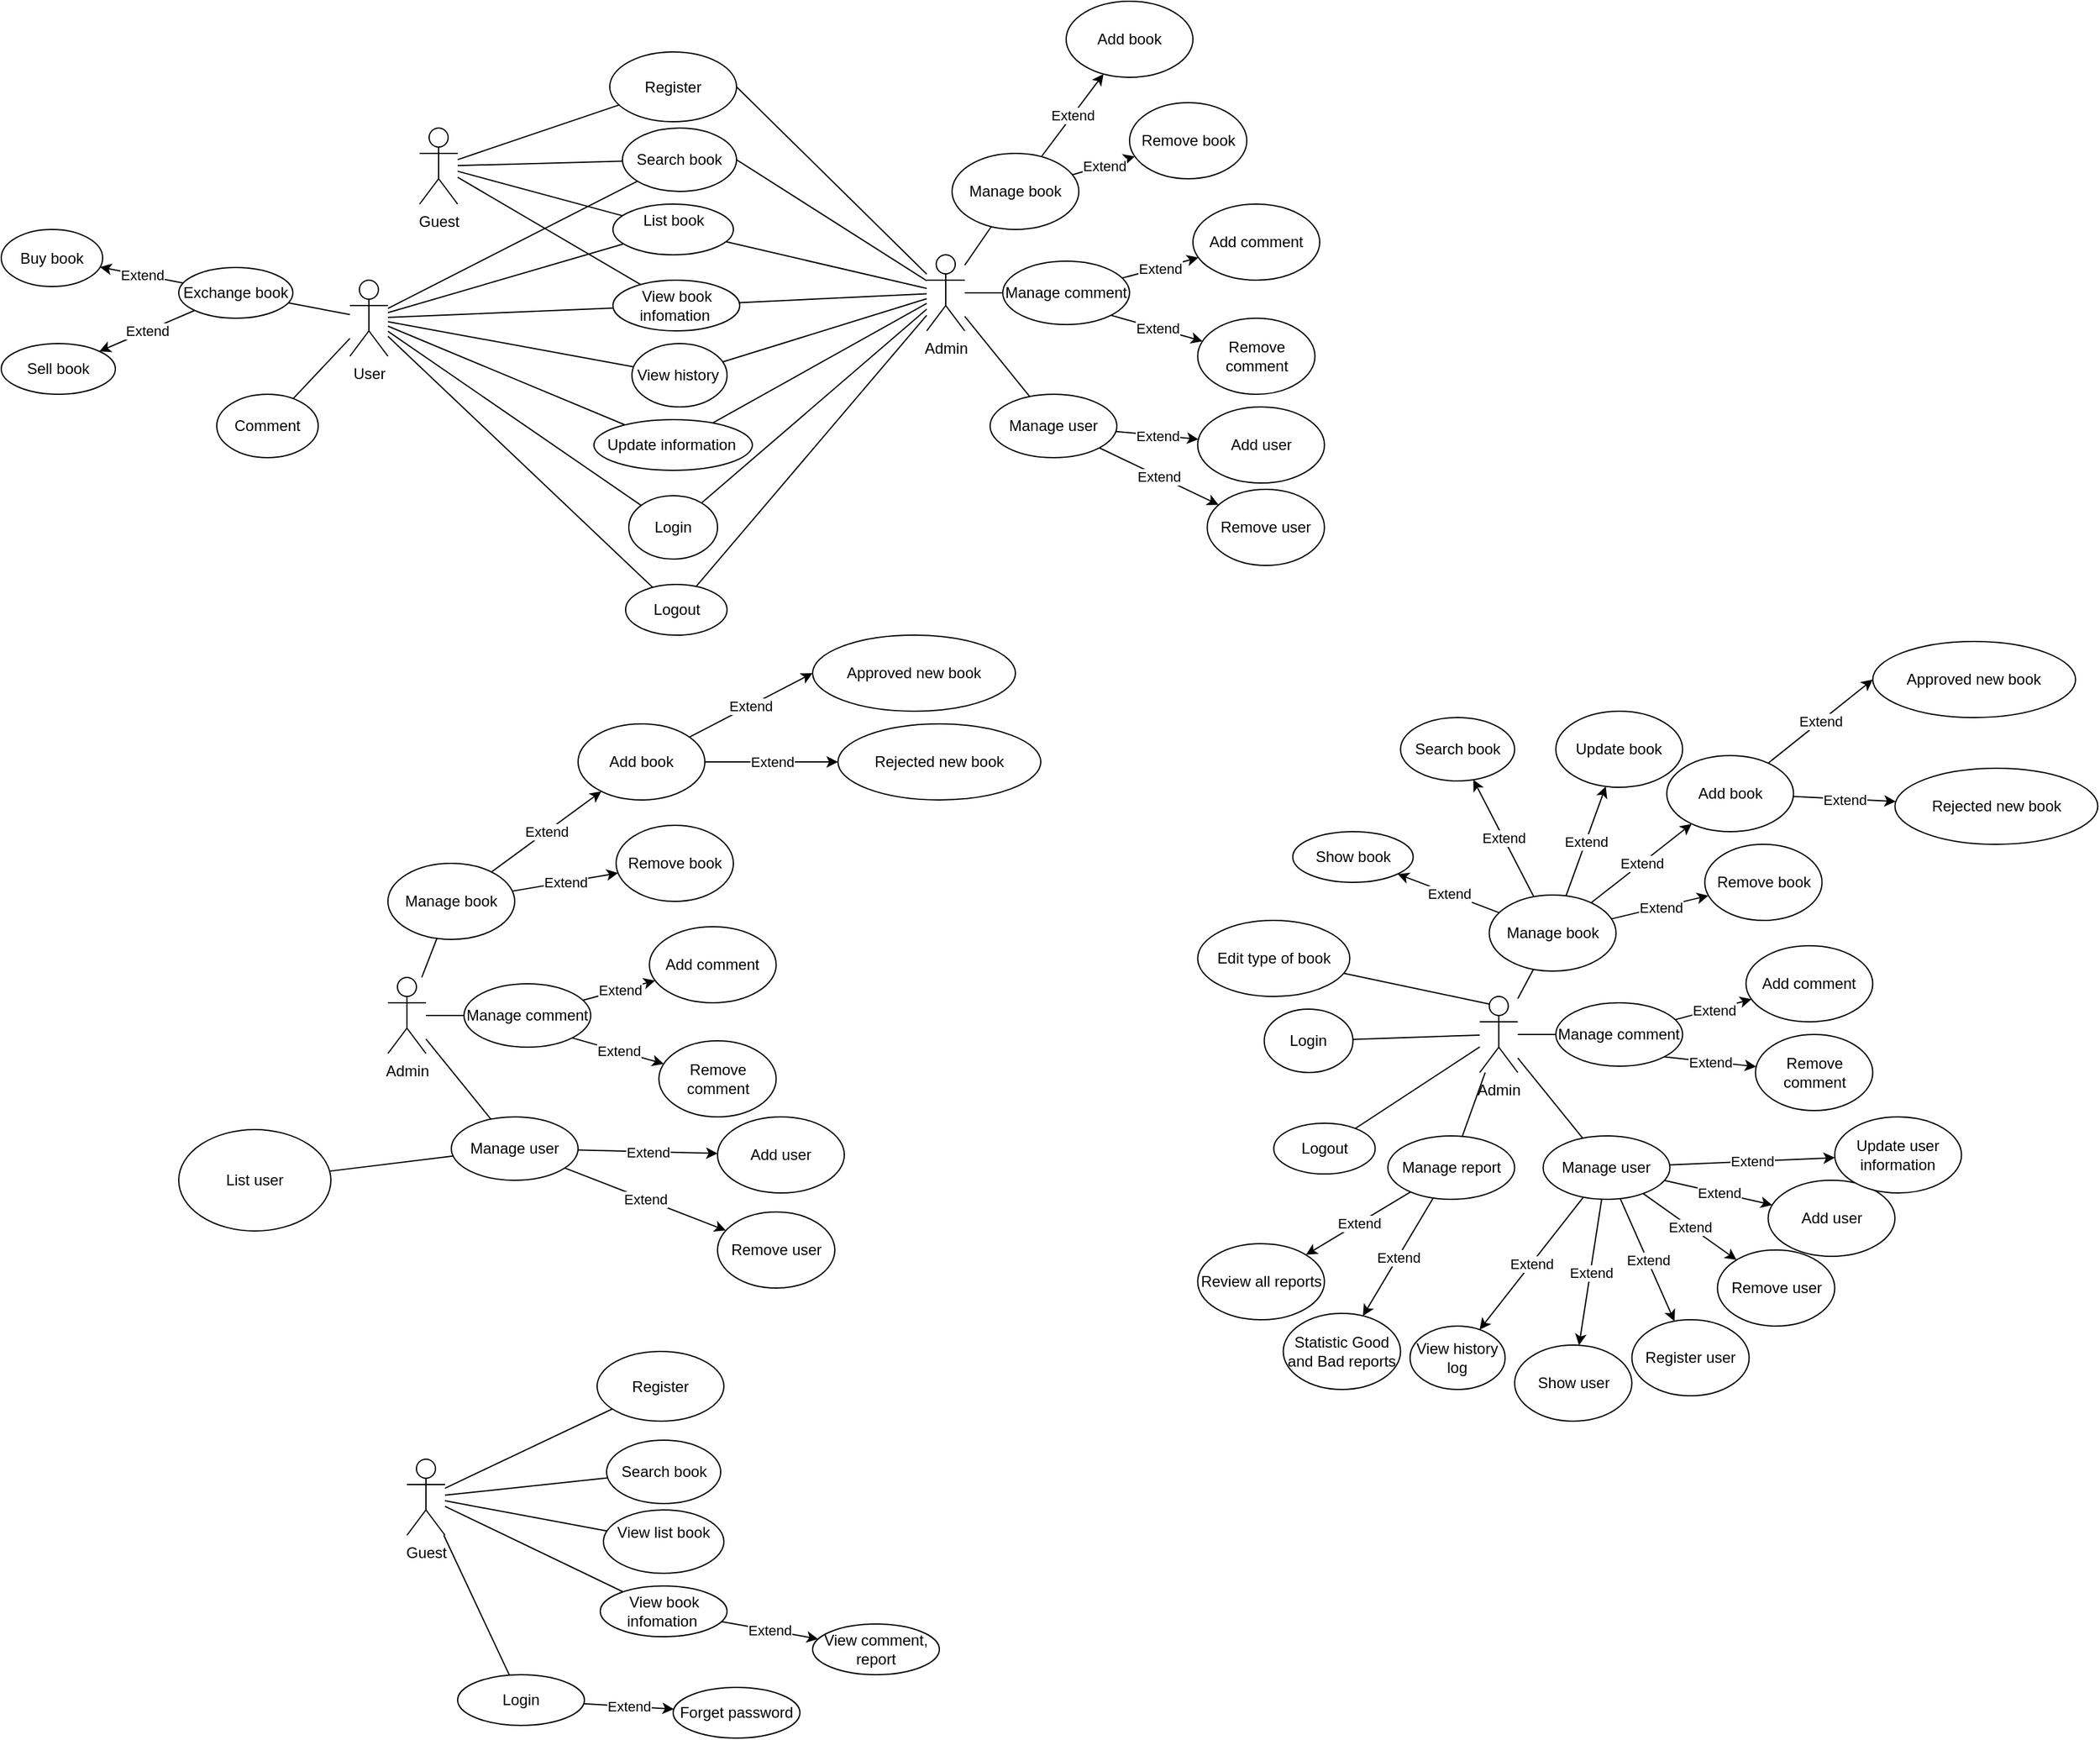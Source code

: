 <mxfile version="24.0.7" type="github">
  <diagram name="Trang-1" id="qW0-KqEIr604PZfySBiq">
    <mxGraphModel dx="1209" dy="674" grid="1" gridSize="10" guides="1" tooltips="1" connect="1" arrows="1" fold="1" page="1" pageScale="1" pageWidth="3300" pageHeight="4681" math="0" shadow="0">
      <root>
        <mxCell id="0" />
        <mxCell id="1" parent="0" />
        <mxCell id="SVlMZ-5KKAiCH5u2WM6x-1" value="Admin&lt;div&gt;&lt;br&gt;&lt;/div&gt;" style="shape=umlActor;verticalLabelPosition=bottom;verticalAlign=top;html=1;outlineConnect=0;" vertex="1" parent="1">
          <mxGeometry x="750" y="210" width="30" height="60" as="geometry" />
        </mxCell>
        <mxCell id="SVlMZ-5KKAiCH5u2WM6x-2" value="Guest" style="shape=umlActor;verticalLabelPosition=bottom;verticalAlign=top;html=1;outlineConnect=0;" vertex="1" parent="1">
          <mxGeometry x="350" y="110" width="30" height="60" as="geometry" />
        </mxCell>
        <mxCell id="SVlMZ-5KKAiCH5u2WM6x-5" value="User" style="shape=umlActor;verticalLabelPosition=bottom;verticalAlign=top;html=1;outlineConnect=0;" vertex="1" parent="1">
          <mxGeometry x="295" y="230" width="30" height="60" as="geometry" />
        </mxCell>
        <mxCell id="SVlMZ-5KKAiCH5u2WM6x-11" value="View book infomation&amp;nbsp;" style="ellipse;whiteSpace=wrap;html=1;" vertex="1" parent="1">
          <mxGeometry x="502.5" y="230" width="100" height="40" as="geometry" />
        </mxCell>
        <mxCell id="SVlMZ-5KKAiCH5u2WM6x-13" value="Login" style="ellipse;whiteSpace=wrap;html=1;" vertex="1" parent="1">
          <mxGeometry x="515" y="400" width="70" height="50" as="geometry" />
        </mxCell>
        <mxCell id="SVlMZ-5KKAiCH5u2WM6x-14" value="Register" style="ellipse;whiteSpace=wrap;html=1;" vertex="1" parent="1">
          <mxGeometry x="500" y="50" width="100" height="55" as="geometry" />
        </mxCell>
        <mxCell id="SVlMZ-5KKAiCH5u2WM6x-15" value="Manage user" style="ellipse;whiteSpace=wrap;html=1;" vertex="1" parent="1">
          <mxGeometry x="800" y="320" width="100" height="50" as="geometry" />
        </mxCell>
        <mxCell id="SVlMZ-5KKAiCH5u2WM6x-16" value="Manage book" style="ellipse;whiteSpace=wrap;html=1;" vertex="1" parent="1">
          <mxGeometry x="770" y="130" width="100" height="60" as="geometry" />
        </mxCell>
        <mxCell id="SVlMZ-5KKAiCH5u2WM6x-17" value="Search book" style="ellipse;whiteSpace=wrap;html=1;" vertex="1" parent="1">
          <mxGeometry x="510" y="110" width="90" height="50" as="geometry" />
        </mxCell>
        <mxCell id="SVlMZ-5KKAiCH5u2WM6x-18" value="Sell book" style="ellipse;whiteSpace=wrap;html=1;" vertex="1" parent="1">
          <mxGeometry x="20" y="280" width="90" height="40" as="geometry" />
        </mxCell>
        <mxCell id="SVlMZ-5KKAiCH5u2WM6x-19" value="Exchange book" style="ellipse;whiteSpace=wrap;html=1;" vertex="1" parent="1">
          <mxGeometry x="160" y="220" width="90" height="40" as="geometry" />
        </mxCell>
        <mxCell id="SVlMZ-5KKAiCH5u2WM6x-20" value="Logout" style="ellipse;whiteSpace=wrap;html=1;" vertex="1" parent="1">
          <mxGeometry x="512.5" y="470" width="80" height="40" as="geometry" />
        </mxCell>
        <mxCell id="SVlMZ-5KKAiCH5u2WM6x-21" value="Update information&amp;nbsp;" style="ellipse;whiteSpace=wrap;html=1;" vertex="1" parent="1">
          <mxGeometry x="487.5" y="340" width="125" height="40" as="geometry" />
        </mxCell>
        <mxCell id="SVlMZ-5KKAiCH5u2WM6x-22" value="View history&amp;nbsp;" style="ellipse;whiteSpace=wrap;html=1;" vertex="1" parent="1">
          <mxGeometry x="517.5" y="280" width="75" height="50" as="geometry" />
        </mxCell>
        <mxCell id="SVlMZ-5KKAiCH5u2WM6x-24" value="Comment" style="ellipse;whiteSpace=wrap;html=1;" vertex="1" parent="1">
          <mxGeometry x="190" y="320" width="80" height="50" as="geometry" />
        </mxCell>
        <mxCell id="SVlMZ-5KKAiCH5u2WM6x-32" value="" style="endArrow=none;html=1;rounded=0;" edge="1" parent="1" source="SVlMZ-5KKAiCH5u2WM6x-5" target="SVlMZ-5KKAiCH5u2WM6x-20">
          <mxGeometry width="50" height="50" relative="1" as="geometry">
            <mxPoint x="340" y="180" as="sourcePoint" />
            <mxPoint x="390" y="130" as="targetPoint" />
          </mxGeometry>
        </mxCell>
        <mxCell id="SVlMZ-5KKAiCH5u2WM6x-33" value="" style="endArrow=none;html=1;rounded=0;" edge="1" parent="1" source="SVlMZ-5KKAiCH5u2WM6x-13" target="SVlMZ-5KKAiCH5u2WM6x-1">
          <mxGeometry width="50" height="50" relative="1" as="geometry">
            <mxPoint x="370" y="210" as="sourcePoint" />
            <mxPoint x="420" y="160" as="targetPoint" />
          </mxGeometry>
        </mxCell>
        <mxCell id="SVlMZ-5KKAiCH5u2WM6x-34" value="" style="endArrow=none;html=1;rounded=0;" edge="1" parent="1" source="SVlMZ-5KKAiCH5u2WM6x-14" target="SVlMZ-5KKAiCH5u2WM6x-2">
          <mxGeometry width="50" height="50" relative="1" as="geometry">
            <mxPoint x="200" y="50" as="sourcePoint" />
            <mxPoint x="250" as="targetPoint" />
          </mxGeometry>
        </mxCell>
        <mxCell id="SVlMZ-5KKAiCH5u2WM6x-35" value="" style="endArrow=none;html=1;rounded=0;" edge="1" parent="1" source="SVlMZ-5KKAiCH5u2WM6x-5" target="SVlMZ-5KKAiCH5u2WM6x-19">
          <mxGeometry width="50" height="50" relative="1" as="geometry">
            <mxPoint x="320" y="140" as="sourcePoint" />
            <mxPoint x="370" y="90" as="targetPoint" />
          </mxGeometry>
        </mxCell>
        <mxCell id="SVlMZ-5KKAiCH5u2WM6x-36" value="" style="endArrow=none;html=1;rounded=0;" edge="1" parent="1" source="SVlMZ-5KKAiCH5u2WM6x-17" target="SVlMZ-5KKAiCH5u2WM6x-5">
          <mxGeometry width="50" height="50" relative="1" as="geometry">
            <mxPoint x="190" y="260" as="sourcePoint" />
            <mxPoint x="240" y="210" as="targetPoint" />
          </mxGeometry>
        </mxCell>
        <mxCell id="SVlMZ-5KKAiCH5u2WM6x-37" value="" style="endArrow=none;html=1;rounded=0;" edge="1" parent="1" source="SVlMZ-5KKAiCH5u2WM6x-2" target="SVlMZ-5KKAiCH5u2WM6x-17">
          <mxGeometry width="50" height="50" relative="1" as="geometry">
            <mxPoint x="210" y="370" as="sourcePoint" />
            <mxPoint x="260" y="320" as="targetPoint" />
          </mxGeometry>
        </mxCell>
        <mxCell id="SVlMZ-5KKAiCH5u2WM6x-38" value="" style="endArrow=none;html=1;rounded=0;" edge="1" parent="1" source="SVlMZ-5KKAiCH5u2WM6x-5" target="SVlMZ-5KKAiCH5u2WM6x-13">
          <mxGeometry width="50" height="50" relative="1" as="geometry">
            <mxPoint x="140" y="350" as="sourcePoint" />
            <mxPoint x="190" y="300" as="targetPoint" />
          </mxGeometry>
        </mxCell>
        <mxCell id="SVlMZ-5KKAiCH5u2WM6x-39" value="" style="endArrow=none;html=1;rounded=0;" edge="1" parent="1" source="SVlMZ-5KKAiCH5u2WM6x-20" target="SVlMZ-5KKAiCH5u2WM6x-1">
          <mxGeometry width="50" height="50" relative="1" as="geometry">
            <mxPoint x="70" y="360" as="sourcePoint" />
            <mxPoint x="120" y="310" as="targetPoint" />
          </mxGeometry>
        </mxCell>
        <mxCell id="SVlMZ-5KKAiCH5u2WM6x-40" value="" style="endArrow=none;html=1;rounded=0;" edge="1" parent="1" source="SVlMZ-5KKAiCH5u2WM6x-5" target="SVlMZ-5KKAiCH5u2WM6x-11">
          <mxGeometry width="50" height="50" relative="1" as="geometry">
            <mxPoint x="220" y="150" as="sourcePoint" />
            <mxPoint x="270" y="100" as="targetPoint" />
          </mxGeometry>
        </mxCell>
        <mxCell id="SVlMZ-5KKAiCH5u2WM6x-41" value="" style="endArrow=none;html=1;rounded=0;" edge="1" parent="1" source="SVlMZ-5KKAiCH5u2WM6x-2" target="SVlMZ-5KKAiCH5u2WM6x-11">
          <mxGeometry width="50" height="50" relative="1" as="geometry">
            <mxPoint x="250" y="140" as="sourcePoint" />
            <mxPoint x="300" y="90" as="targetPoint" />
          </mxGeometry>
        </mxCell>
        <mxCell id="SVlMZ-5KKAiCH5u2WM6x-42" value="" style="endArrow=none;html=1;rounded=0;" edge="1" parent="1" source="SVlMZ-5KKAiCH5u2WM6x-11" target="SVlMZ-5KKAiCH5u2WM6x-1">
          <mxGeometry width="50" height="50" relative="1" as="geometry">
            <mxPoint x="400" y="210" as="sourcePoint" />
            <mxPoint x="450" y="160" as="targetPoint" />
          </mxGeometry>
        </mxCell>
        <mxCell id="SVlMZ-5KKAiCH5u2WM6x-43" value="" style="endArrow=none;html=1;rounded=0;" edge="1" parent="1" source="SVlMZ-5KKAiCH5u2WM6x-1" target="SVlMZ-5KKAiCH5u2WM6x-15">
          <mxGeometry width="50" height="50" relative="1" as="geometry">
            <mxPoint x="530" y="130" as="sourcePoint" />
            <mxPoint x="580" y="80" as="targetPoint" />
          </mxGeometry>
        </mxCell>
        <mxCell id="SVlMZ-5KKAiCH5u2WM6x-45" value="" style="endArrow=none;html=1;rounded=0;" edge="1" parent="1" source="SVlMZ-5KKAiCH5u2WM6x-1" target="SVlMZ-5KKAiCH5u2WM6x-21">
          <mxGeometry width="50" height="50" relative="1" as="geometry">
            <mxPoint x="570" y="250" as="sourcePoint" />
            <mxPoint x="620" y="200" as="targetPoint" />
          </mxGeometry>
        </mxCell>
        <mxCell id="SVlMZ-5KKAiCH5u2WM6x-46" value="" style="endArrow=none;html=1;rounded=0;" edge="1" parent="1" source="SVlMZ-5KKAiCH5u2WM6x-5" target="SVlMZ-5KKAiCH5u2WM6x-21">
          <mxGeometry width="50" height="50" relative="1" as="geometry">
            <mxPoint x="370" y="220" as="sourcePoint" />
            <mxPoint x="420" y="170" as="targetPoint" />
          </mxGeometry>
        </mxCell>
        <mxCell id="SVlMZ-5KKAiCH5u2WM6x-47" value="" style="endArrow=none;html=1;rounded=0;" edge="1" parent="1" source="SVlMZ-5KKAiCH5u2WM6x-5" target="SVlMZ-5KKAiCH5u2WM6x-24">
          <mxGeometry width="50" height="50" relative="1" as="geometry">
            <mxPoint x="390" y="70" as="sourcePoint" />
            <mxPoint x="440" y="20" as="targetPoint" />
          </mxGeometry>
        </mxCell>
        <mxCell id="SVlMZ-5KKAiCH5u2WM6x-48" value="Manage comment" style="ellipse;whiteSpace=wrap;html=1;" vertex="1" parent="1">
          <mxGeometry x="810" y="215" width="100" height="50" as="geometry" />
        </mxCell>
        <mxCell id="SVlMZ-5KKAiCH5u2WM6x-49" value="" style="endArrow=none;html=1;rounded=0;" edge="1" parent="1" source="SVlMZ-5KKAiCH5u2WM6x-48" target="SVlMZ-5KKAiCH5u2WM6x-1">
          <mxGeometry width="50" height="50" relative="1" as="geometry">
            <mxPoint x="530" y="-30" as="sourcePoint" />
            <mxPoint x="580" y="-80" as="targetPoint" />
          </mxGeometry>
        </mxCell>
        <mxCell id="SVlMZ-5KKAiCH5u2WM6x-50" value="" style="endArrow=none;html=1;rounded=0;" edge="1" parent="1" source="SVlMZ-5KKAiCH5u2WM6x-1" target="SVlMZ-5KKAiCH5u2WM6x-16">
          <mxGeometry width="50" height="50" relative="1" as="geometry">
            <mxPoint x="480" y="-60" as="sourcePoint" />
            <mxPoint x="530" y="-110" as="targetPoint" />
          </mxGeometry>
        </mxCell>
        <mxCell id="SVlMZ-5KKAiCH5u2WM6x-53" value="Buy book" style="ellipse;whiteSpace=wrap;html=1;" vertex="1" parent="1">
          <mxGeometry x="20" y="190" width="80" height="45" as="geometry" />
        </mxCell>
        <mxCell id="SVlMZ-5KKAiCH5u2WM6x-54" value="" style="endArrow=none;html=1;rounded=0;" edge="1" parent="1" source="SVlMZ-5KKAiCH5u2WM6x-1" target="SVlMZ-5KKAiCH5u2WM6x-22">
          <mxGeometry width="50" height="50" relative="1" as="geometry">
            <mxPoint x="580" y="200" as="sourcePoint" />
            <mxPoint x="630" y="150" as="targetPoint" />
          </mxGeometry>
        </mxCell>
        <mxCell id="SVlMZ-5KKAiCH5u2WM6x-55" value="" style="endArrow=none;html=1;rounded=0;" edge="1" parent="1" source="SVlMZ-5KKAiCH5u2WM6x-5" target="SVlMZ-5KKAiCH5u2WM6x-22">
          <mxGeometry width="50" height="50" relative="1" as="geometry">
            <mxPoint x="610" y="210" as="sourcePoint" />
            <mxPoint x="660" y="160" as="targetPoint" />
          </mxGeometry>
        </mxCell>
        <mxCell id="SVlMZ-5KKAiCH5u2WM6x-57" value="List book&lt;div&gt;&lt;br&gt;&lt;/div&gt;" style="ellipse;whiteSpace=wrap;html=1;" vertex="1" parent="1">
          <mxGeometry x="502.5" y="170" width="95" height="40" as="geometry" />
        </mxCell>
        <mxCell id="SVlMZ-5KKAiCH5u2WM6x-58" value="" style="endArrow=none;html=1;rounded=0;" edge="1" parent="1" source="SVlMZ-5KKAiCH5u2WM6x-5" target="SVlMZ-5KKAiCH5u2WM6x-57">
          <mxGeometry width="50" height="50" relative="1" as="geometry">
            <mxPoint x="320" y="130" as="sourcePoint" />
            <mxPoint x="370" y="80" as="targetPoint" />
          </mxGeometry>
        </mxCell>
        <mxCell id="SVlMZ-5KKAiCH5u2WM6x-59" value="" style="endArrow=none;html=1;rounded=0;" edge="1" parent="1" source="SVlMZ-5KKAiCH5u2WM6x-2" target="SVlMZ-5KKAiCH5u2WM6x-57">
          <mxGeometry width="50" height="50" relative="1" as="geometry">
            <mxPoint x="370" y="120" as="sourcePoint" />
            <mxPoint x="420" y="70" as="targetPoint" />
          </mxGeometry>
        </mxCell>
        <mxCell id="SVlMZ-5KKAiCH5u2WM6x-60" value="" style="endArrow=none;html=1;rounded=0;" edge="1" parent="1" source="SVlMZ-5KKAiCH5u2WM6x-57" target="SVlMZ-5KKAiCH5u2WM6x-1">
          <mxGeometry width="50" height="50" relative="1" as="geometry">
            <mxPoint x="460" y="130" as="sourcePoint" />
            <mxPoint x="510" y="80" as="targetPoint" />
          </mxGeometry>
        </mxCell>
        <mxCell id="SVlMZ-5KKAiCH5u2WM6x-61" value="" style="endArrow=none;html=1;rounded=0;exitX=1;exitY=0.5;exitDx=0;exitDy=0;" edge="1" parent="1" source="SVlMZ-5KKAiCH5u2WM6x-17" target="SVlMZ-5KKAiCH5u2WM6x-1">
          <mxGeometry width="50" height="50" relative="1" as="geometry">
            <mxPoint x="590" y="50" as="sourcePoint" />
            <mxPoint x="640" as="targetPoint" />
          </mxGeometry>
        </mxCell>
        <mxCell id="SVlMZ-5KKAiCH5u2WM6x-65" value="" style="endArrow=classic;html=1;rounded=0;" edge="1" parent="1" source="SVlMZ-5KKAiCH5u2WM6x-19" target="SVlMZ-5KKAiCH5u2WM6x-18">
          <mxGeometry relative="1" as="geometry">
            <mxPoint x="130" y="390" as="sourcePoint" />
            <mxPoint x="230" y="390" as="targetPoint" />
          </mxGeometry>
        </mxCell>
        <mxCell id="SVlMZ-5KKAiCH5u2WM6x-66" value="Extend" style="edgeLabel;resizable=0;html=1;;align=center;verticalAlign=middle;" connectable="0" vertex="1" parent="SVlMZ-5KKAiCH5u2WM6x-65">
          <mxGeometry relative="1" as="geometry" />
        </mxCell>
        <mxCell id="SVlMZ-5KKAiCH5u2WM6x-67" value="" style="endArrow=classic;html=1;rounded=0;" edge="1" parent="1" source="SVlMZ-5KKAiCH5u2WM6x-19" target="SVlMZ-5KKAiCH5u2WM6x-53">
          <mxGeometry relative="1" as="geometry">
            <mxPoint x="226" y="128" as="sourcePoint" />
            <mxPoint x="150" y="160" as="targetPoint" />
          </mxGeometry>
        </mxCell>
        <mxCell id="SVlMZ-5KKAiCH5u2WM6x-68" value="Extend" style="edgeLabel;resizable=0;html=1;;align=center;verticalAlign=middle;" connectable="0" vertex="1" parent="SVlMZ-5KKAiCH5u2WM6x-67">
          <mxGeometry relative="1" as="geometry" />
        </mxCell>
        <mxCell id="SVlMZ-5KKAiCH5u2WM6x-70" value="" style="endArrow=none;html=1;rounded=0;exitX=1;exitY=0.5;exitDx=0;exitDy=0;" edge="1" parent="1" source="SVlMZ-5KKAiCH5u2WM6x-14" target="SVlMZ-5KKAiCH5u2WM6x-1">
          <mxGeometry width="50" height="50" relative="1" as="geometry">
            <mxPoint x="420" y="290" as="sourcePoint" />
            <mxPoint x="470" y="240" as="targetPoint" />
          </mxGeometry>
        </mxCell>
        <mxCell id="SVlMZ-5KKAiCH5u2WM6x-71" value="" style="endArrow=classic;html=1;rounded=0;" edge="1" parent="1" source="SVlMZ-5KKAiCH5u2WM6x-16" target="SVlMZ-5KKAiCH5u2WM6x-75">
          <mxGeometry relative="1" as="geometry">
            <mxPoint x="770" y="32" as="sourcePoint" />
            <mxPoint x="880" y="20" as="targetPoint" />
          </mxGeometry>
        </mxCell>
        <mxCell id="SVlMZ-5KKAiCH5u2WM6x-72" value="Extend" style="edgeLabel;resizable=0;html=1;;align=center;verticalAlign=middle;" connectable="0" vertex="1" parent="SVlMZ-5KKAiCH5u2WM6x-71">
          <mxGeometry relative="1" as="geometry" />
        </mxCell>
        <mxCell id="SVlMZ-5KKAiCH5u2WM6x-73" value="" style="endArrow=classic;html=1;rounded=0;" edge="1" parent="1" source="SVlMZ-5KKAiCH5u2WM6x-16" target="SVlMZ-5KKAiCH5u2WM6x-76">
          <mxGeometry relative="1" as="geometry">
            <mxPoint x="184" y="252" as="sourcePoint" />
            <mxPoint x="920" y="90" as="targetPoint" />
          </mxGeometry>
        </mxCell>
        <mxCell id="SVlMZ-5KKAiCH5u2WM6x-74" value="Extend" style="edgeLabel;resizable=0;html=1;;align=center;verticalAlign=middle;" connectable="0" vertex="1" parent="SVlMZ-5KKAiCH5u2WM6x-73">
          <mxGeometry relative="1" as="geometry" />
        </mxCell>
        <mxCell id="SVlMZ-5KKAiCH5u2WM6x-75" value="Add book" style="ellipse;whiteSpace=wrap;html=1;" vertex="1" parent="1">
          <mxGeometry x="860" y="10" width="100" height="60" as="geometry" />
        </mxCell>
        <mxCell id="SVlMZ-5KKAiCH5u2WM6x-76" value="Remove book" style="ellipse;whiteSpace=wrap;html=1;" vertex="1" parent="1">
          <mxGeometry x="910" y="90" width="92.5" height="60" as="geometry" />
        </mxCell>
        <mxCell id="SVlMZ-5KKAiCH5u2WM6x-77" value="" style="endArrow=classic;html=1;rounded=0;" edge="1" parent="1" target="SVlMZ-5KKAiCH5u2WM6x-81" source="SVlMZ-5KKAiCH5u2WM6x-48">
          <mxGeometry relative="1" as="geometry">
            <mxPoint x="890" y="272" as="sourcePoint" />
            <mxPoint x="936" y="185" as="targetPoint" />
          </mxGeometry>
        </mxCell>
        <mxCell id="SVlMZ-5KKAiCH5u2WM6x-78" value="Extend" style="edgeLabel;resizable=0;html=1;;align=center;verticalAlign=middle;" connectable="0" vertex="1" parent="SVlMZ-5KKAiCH5u2WM6x-77">
          <mxGeometry relative="1" as="geometry" />
        </mxCell>
        <mxCell id="SVlMZ-5KKAiCH5u2WM6x-79" value="" style="endArrow=classic;html=1;rounded=0;exitX=1;exitY=1;exitDx=0;exitDy=0;" edge="1" parent="1" target="SVlMZ-5KKAiCH5u2WM6x-82" source="SVlMZ-5KKAiCH5u2WM6x-48">
          <mxGeometry relative="1" as="geometry">
            <mxPoint x="915" y="297" as="sourcePoint" />
            <mxPoint x="976" y="255" as="targetPoint" />
          </mxGeometry>
        </mxCell>
        <mxCell id="SVlMZ-5KKAiCH5u2WM6x-80" value="Extend" style="edgeLabel;resizable=0;html=1;;align=center;verticalAlign=middle;" connectable="0" vertex="1" parent="SVlMZ-5KKAiCH5u2WM6x-79">
          <mxGeometry relative="1" as="geometry" />
        </mxCell>
        <mxCell id="SVlMZ-5KKAiCH5u2WM6x-81" value="Add comment" style="ellipse;whiteSpace=wrap;html=1;" vertex="1" parent="1">
          <mxGeometry x="960" y="170" width="100" height="60" as="geometry" />
        </mxCell>
        <mxCell id="SVlMZ-5KKAiCH5u2WM6x-82" value="Remove comment" style="ellipse;whiteSpace=wrap;html=1;" vertex="1" parent="1">
          <mxGeometry x="963.75" y="260" width="92.5" height="60" as="geometry" />
        </mxCell>
        <mxCell id="SVlMZ-5KKAiCH5u2WM6x-83" value="" style="endArrow=classic;html=1;rounded=0;" edge="1" parent="1" target="SVlMZ-5KKAiCH5u2WM6x-87" source="SVlMZ-5KKAiCH5u2WM6x-15">
          <mxGeometry relative="1" as="geometry">
            <mxPoint x="900" y="452" as="sourcePoint" />
            <mxPoint x="946" y="365" as="targetPoint" />
          </mxGeometry>
        </mxCell>
        <mxCell id="SVlMZ-5KKAiCH5u2WM6x-84" value="Extend" style="edgeLabel;resizable=0;html=1;;align=center;verticalAlign=middle;" connectable="0" vertex="1" parent="SVlMZ-5KKAiCH5u2WM6x-83">
          <mxGeometry relative="1" as="geometry" />
        </mxCell>
        <mxCell id="SVlMZ-5KKAiCH5u2WM6x-85" value="" style="endArrow=classic;html=1;rounded=0;" edge="1" parent="1" target="SVlMZ-5KKAiCH5u2WM6x-88" source="SVlMZ-5KKAiCH5u2WM6x-15">
          <mxGeometry relative="1" as="geometry">
            <mxPoint x="925" y="477" as="sourcePoint" />
            <mxPoint x="986" y="435" as="targetPoint" />
          </mxGeometry>
        </mxCell>
        <mxCell id="SVlMZ-5KKAiCH5u2WM6x-86" value="Extend" style="edgeLabel;resizable=0;html=1;;align=center;verticalAlign=middle;" connectable="0" vertex="1" parent="SVlMZ-5KKAiCH5u2WM6x-85">
          <mxGeometry relative="1" as="geometry" />
        </mxCell>
        <mxCell id="SVlMZ-5KKAiCH5u2WM6x-87" value="Add user" style="ellipse;whiteSpace=wrap;html=1;" vertex="1" parent="1">
          <mxGeometry x="963.75" y="330" width="100" height="60" as="geometry" />
        </mxCell>
        <mxCell id="SVlMZ-5KKAiCH5u2WM6x-88" value="Remove user" style="ellipse;whiteSpace=wrap;html=1;" vertex="1" parent="1">
          <mxGeometry x="971.25" y="395" width="92.5" height="60" as="geometry" />
        </mxCell>
        <mxCell id="SVlMZ-5KKAiCH5u2WM6x-89" value="Admin&lt;div&gt;&lt;br&gt;&lt;/div&gt;" style="shape=umlActor;verticalLabelPosition=bottom;verticalAlign=top;html=1;outlineConnect=0;" vertex="1" parent="1">
          <mxGeometry x="325" y="780" width="30" height="60" as="geometry" />
        </mxCell>
        <mxCell id="SVlMZ-5KKAiCH5u2WM6x-90" value="Manage user" style="ellipse;whiteSpace=wrap;html=1;" vertex="1" parent="1">
          <mxGeometry x="375" y="890" width="100" height="50" as="geometry" />
        </mxCell>
        <mxCell id="SVlMZ-5KKAiCH5u2WM6x-91" value="Manage book" style="ellipse;whiteSpace=wrap;html=1;" vertex="1" parent="1">
          <mxGeometry x="325" y="690" width="100" height="60" as="geometry" />
        </mxCell>
        <mxCell id="SVlMZ-5KKAiCH5u2WM6x-92" value="" style="endArrow=none;html=1;rounded=0;" edge="1" parent="1" source="SVlMZ-5KKAiCH5u2WM6x-89" target="SVlMZ-5KKAiCH5u2WM6x-90">
          <mxGeometry width="50" height="50" relative="1" as="geometry">
            <mxPoint x="105" y="700" as="sourcePoint" />
            <mxPoint x="155" y="650" as="targetPoint" />
          </mxGeometry>
        </mxCell>
        <mxCell id="SVlMZ-5KKAiCH5u2WM6x-93" value="Manage comment" style="ellipse;whiteSpace=wrap;html=1;" vertex="1" parent="1">
          <mxGeometry x="385" y="785" width="100" height="50" as="geometry" />
        </mxCell>
        <mxCell id="SVlMZ-5KKAiCH5u2WM6x-94" value="" style="endArrow=none;html=1;rounded=0;" edge="1" parent="1" source="SVlMZ-5KKAiCH5u2WM6x-93" target="SVlMZ-5KKAiCH5u2WM6x-89">
          <mxGeometry width="50" height="50" relative="1" as="geometry">
            <mxPoint x="105" y="540" as="sourcePoint" />
            <mxPoint x="155" y="490" as="targetPoint" />
          </mxGeometry>
        </mxCell>
        <mxCell id="SVlMZ-5KKAiCH5u2WM6x-95" value="" style="endArrow=none;html=1;rounded=0;" edge="1" parent="1" source="SVlMZ-5KKAiCH5u2WM6x-89" target="SVlMZ-5KKAiCH5u2WM6x-91">
          <mxGeometry width="50" height="50" relative="1" as="geometry">
            <mxPoint x="55" y="510" as="sourcePoint" />
            <mxPoint x="105" y="460" as="targetPoint" />
          </mxGeometry>
        </mxCell>
        <mxCell id="SVlMZ-5KKAiCH5u2WM6x-96" value="" style="endArrow=classic;html=1;rounded=0;" edge="1" parent="1" source="SVlMZ-5KKAiCH5u2WM6x-91" target="SVlMZ-5KKAiCH5u2WM6x-100">
          <mxGeometry relative="1" as="geometry">
            <mxPoint x="345" y="602" as="sourcePoint" />
            <mxPoint x="455" y="590" as="targetPoint" />
          </mxGeometry>
        </mxCell>
        <mxCell id="SVlMZ-5KKAiCH5u2WM6x-97" value="Extend" style="edgeLabel;resizable=0;html=1;;align=center;verticalAlign=middle;" connectable="0" vertex="1" parent="SVlMZ-5KKAiCH5u2WM6x-96">
          <mxGeometry relative="1" as="geometry" />
        </mxCell>
        <mxCell id="SVlMZ-5KKAiCH5u2WM6x-98" value="" style="endArrow=classic;html=1;rounded=0;" edge="1" parent="1" source="SVlMZ-5KKAiCH5u2WM6x-91" target="SVlMZ-5KKAiCH5u2WM6x-101">
          <mxGeometry relative="1" as="geometry">
            <mxPoint x="-241" y="822" as="sourcePoint" />
            <mxPoint x="495" y="660" as="targetPoint" />
          </mxGeometry>
        </mxCell>
        <mxCell id="SVlMZ-5KKAiCH5u2WM6x-99" value="Extend" style="edgeLabel;resizable=0;html=1;;align=center;verticalAlign=middle;" connectable="0" vertex="1" parent="SVlMZ-5KKAiCH5u2WM6x-98">
          <mxGeometry relative="1" as="geometry" />
        </mxCell>
        <mxCell id="SVlMZ-5KKAiCH5u2WM6x-100" value="Add book" style="ellipse;whiteSpace=wrap;html=1;" vertex="1" parent="1">
          <mxGeometry x="475" y="580" width="100" height="60" as="geometry" />
        </mxCell>
        <mxCell id="SVlMZ-5KKAiCH5u2WM6x-101" value="Remove book" style="ellipse;whiteSpace=wrap;html=1;" vertex="1" parent="1">
          <mxGeometry x="505" y="660" width="92.5" height="60" as="geometry" />
        </mxCell>
        <mxCell id="SVlMZ-5KKAiCH5u2WM6x-102" value="" style="endArrow=classic;html=1;rounded=0;" edge="1" parent="1" source="SVlMZ-5KKAiCH5u2WM6x-93" target="SVlMZ-5KKAiCH5u2WM6x-106">
          <mxGeometry relative="1" as="geometry">
            <mxPoint x="465" y="842" as="sourcePoint" />
            <mxPoint x="511" y="755" as="targetPoint" />
          </mxGeometry>
        </mxCell>
        <mxCell id="SVlMZ-5KKAiCH5u2WM6x-103" value="Extend" style="edgeLabel;resizable=0;html=1;;align=center;verticalAlign=middle;" connectable="0" vertex="1" parent="SVlMZ-5KKAiCH5u2WM6x-102">
          <mxGeometry relative="1" as="geometry" />
        </mxCell>
        <mxCell id="SVlMZ-5KKAiCH5u2WM6x-104" value="" style="endArrow=classic;html=1;rounded=0;exitX=1;exitY=1;exitDx=0;exitDy=0;" edge="1" parent="1" source="SVlMZ-5KKAiCH5u2WM6x-93" target="SVlMZ-5KKAiCH5u2WM6x-107">
          <mxGeometry relative="1" as="geometry">
            <mxPoint x="490" y="867" as="sourcePoint" />
            <mxPoint x="551" y="825" as="targetPoint" />
          </mxGeometry>
        </mxCell>
        <mxCell id="SVlMZ-5KKAiCH5u2WM6x-105" value="Extend" style="edgeLabel;resizable=0;html=1;;align=center;verticalAlign=middle;" connectable="0" vertex="1" parent="SVlMZ-5KKAiCH5u2WM6x-104">
          <mxGeometry relative="1" as="geometry" />
        </mxCell>
        <mxCell id="SVlMZ-5KKAiCH5u2WM6x-106" value="Add comment" style="ellipse;whiteSpace=wrap;html=1;" vertex="1" parent="1">
          <mxGeometry x="531.25" y="740" width="100" height="60" as="geometry" />
        </mxCell>
        <mxCell id="SVlMZ-5KKAiCH5u2WM6x-107" value="Remove comment" style="ellipse;whiteSpace=wrap;html=1;" vertex="1" parent="1">
          <mxGeometry x="538.75" y="830" width="92.5" height="60" as="geometry" />
        </mxCell>
        <mxCell id="SVlMZ-5KKAiCH5u2WM6x-108" value="" style="endArrow=classic;html=1;rounded=0;" edge="1" parent="1" source="SVlMZ-5KKAiCH5u2WM6x-90" target="SVlMZ-5KKAiCH5u2WM6x-112">
          <mxGeometry relative="1" as="geometry">
            <mxPoint x="475" y="1022" as="sourcePoint" />
            <mxPoint x="521" y="935" as="targetPoint" />
          </mxGeometry>
        </mxCell>
        <mxCell id="SVlMZ-5KKAiCH5u2WM6x-109" value="Extend" style="edgeLabel;resizable=0;html=1;;align=center;verticalAlign=middle;" connectable="0" vertex="1" parent="SVlMZ-5KKAiCH5u2WM6x-108">
          <mxGeometry relative="1" as="geometry" />
        </mxCell>
        <mxCell id="SVlMZ-5KKAiCH5u2WM6x-110" value="" style="endArrow=classic;html=1;rounded=0;" edge="1" parent="1" source="SVlMZ-5KKAiCH5u2WM6x-90" target="SVlMZ-5KKAiCH5u2WM6x-113">
          <mxGeometry relative="1" as="geometry">
            <mxPoint x="500" y="1047" as="sourcePoint" />
            <mxPoint x="561" y="1005" as="targetPoint" />
          </mxGeometry>
        </mxCell>
        <mxCell id="SVlMZ-5KKAiCH5u2WM6x-111" value="Extend" style="edgeLabel;resizable=0;html=1;;align=center;verticalAlign=middle;" connectable="0" vertex="1" parent="SVlMZ-5KKAiCH5u2WM6x-110">
          <mxGeometry relative="1" as="geometry" />
        </mxCell>
        <mxCell id="SVlMZ-5KKAiCH5u2WM6x-112" value="Add user" style="ellipse;whiteSpace=wrap;html=1;" vertex="1" parent="1">
          <mxGeometry x="585" y="890" width="100" height="60" as="geometry" />
        </mxCell>
        <mxCell id="SVlMZ-5KKAiCH5u2WM6x-113" value="Remove user" style="ellipse;whiteSpace=wrap;html=1;" vertex="1" parent="1">
          <mxGeometry x="585" y="965" width="92.5" height="60" as="geometry" />
        </mxCell>
        <mxCell id="SVlMZ-5KKAiCH5u2WM6x-114" value="List user" style="ellipse;whiteSpace=wrap;html=1;" vertex="1" parent="1">
          <mxGeometry x="160" y="900" width="120" height="80" as="geometry" />
        </mxCell>
        <mxCell id="SVlMZ-5KKAiCH5u2WM6x-115" value="" style="endArrow=none;html=1;rounded=0;" edge="1" parent="1" source="SVlMZ-5KKAiCH5u2WM6x-114" target="SVlMZ-5KKAiCH5u2WM6x-90">
          <mxGeometry width="50" height="50" relative="1" as="geometry">
            <mxPoint x="50" y="1080" as="sourcePoint" />
            <mxPoint x="100" y="1030" as="targetPoint" />
          </mxGeometry>
        </mxCell>
        <mxCell id="SVlMZ-5KKAiCH5u2WM6x-117" value="" style="endArrow=classic;html=1;rounded=0;entryX=0;entryY=0.5;entryDx=0;entryDy=0;" edge="1" parent="1" source="SVlMZ-5KKAiCH5u2WM6x-100" target="SVlMZ-5KKAiCH5u2WM6x-121">
          <mxGeometry relative="1" as="geometry">
            <mxPoint x="585" y="614" as="sourcePoint" />
            <mxPoint x="650" y="550" as="targetPoint" />
          </mxGeometry>
        </mxCell>
        <mxCell id="SVlMZ-5KKAiCH5u2WM6x-118" value="Extend" style="edgeLabel;resizable=0;html=1;;align=center;verticalAlign=middle;" connectable="0" vertex="1" parent="SVlMZ-5KKAiCH5u2WM6x-117">
          <mxGeometry relative="1" as="geometry" />
        </mxCell>
        <mxCell id="SVlMZ-5KKAiCH5u2WM6x-119" value="" style="endArrow=classic;html=1;rounded=0;" edge="1" parent="1" source="SVlMZ-5KKAiCH5u2WM6x-100" target="SVlMZ-5KKAiCH5u2WM6x-122">
          <mxGeometry relative="1" as="geometry">
            <mxPoint x="650" y="674" as="sourcePoint" />
            <mxPoint x="690" y="610" as="targetPoint" />
          </mxGeometry>
        </mxCell>
        <mxCell id="SVlMZ-5KKAiCH5u2WM6x-120" value="Extend" style="edgeLabel;resizable=0;html=1;;align=center;verticalAlign=middle;" connectable="0" vertex="1" parent="SVlMZ-5KKAiCH5u2WM6x-119">
          <mxGeometry relative="1" as="geometry" />
        </mxCell>
        <mxCell id="SVlMZ-5KKAiCH5u2WM6x-121" value="Approved new book" style="ellipse;whiteSpace=wrap;html=1;" vertex="1" parent="1">
          <mxGeometry x="660" y="510" width="160" height="60" as="geometry" />
        </mxCell>
        <mxCell id="SVlMZ-5KKAiCH5u2WM6x-122" value="Rejected new book" style="ellipse;whiteSpace=wrap;html=1;" vertex="1" parent="1">
          <mxGeometry x="680" y="580" width="160" height="60" as="geometry" />
        </mxCell>
        <mxCell id="SVlMZ-5KKAiCH5u2WM6x-125" value="Admin&lt;div&gt;&lt;br&gt;&lt;/div&gt;" style="shape=umlActor;verticalLabelPosition=bottom;verticalAlign=top;html=1;outlineConnect=0;" vertex="1" parent="1">
          <mxGeometry x="1186.25" y="795" width="30" height="60" as="geometry" />
        </mxCell>
        <mxCell id="SVlMZ-5KKAiCH5u2WM6x-127" value="Login" style="ellipse;whiteSpace=wrap;html=1;" vertex="1" parent="1">
          <mxGeometry x="1016.25" y="805" width="70" height="50" as="geometry" />
        </mxCell>
        <mxCell id="SVlMZ-5KKAiCH5u2WM6x-129" value="Manage user" style="ellipse;whiteSpace=wrap;html=1;" vertex="1" parent="1">
          <mxGeometry x="1236.25" y="905" width="100" height="50" as="geometry" />
        </mxCell>
        <mxCell id="SVlMZ-5KKAiCH5u2WM6x-130" value="Manage book" style="ellipse;whiteSpace=wrap;html=1;" vertex="1" parent="1">
          <mxGeometry x="1193.75" y="715" width="100" height="60" as="geometry" />
        </mxCell>
        <mxCell id="SVlMZ-5KKAiCH5u2WM6x-131" value="Search book" style="ellipse;whiteSpace=wrap;html=1;" vertex="1" parent="1">
          <mxGeometry x="1123.75" y="575" width="90" height="50" as="geometry" />
        </mxCell>
        <mxCell id="SVlMZ-5KKAiCH5u2WM6x-132" value="Logout" style="ellipse;whiteSpace=wrap;html=1;" vertex="1" parent="1">
          <mxGeometry x="1023.75" y="895" width="80" height="40" as="geometry" />
        </mxCell>
        <mxCell id="SVlMZ-5KKAiCH5u2WM6x-134" value="View history log" style="ellipse;whiteSpace=wrap;html=1;" vertex="1" parent="1">
          <mxGeometry x="1131.25" y="1055" width="75" height="50" as="geometry" />
        </mxCell>
        <mxCell id="SVlMZ-5KKAiCH5u2WM6x-135" value="" style="endArrow=none;html=1;rounded=0;" edge="1" parent="1" source="SVlMZ-5KKAiCH5u2WM6x-127" target="SVlMZ-5KKAiCH5u2WM6x-125">
          <mxGeometry width="50" height="50" relative="1" as="geometry">
            <mxPoint x="806.25" y="795" as="sourcePoint" />
            <mxPoint x="856.25" y="745" as="targetPoint" />
          </mxGeometry>
        </mxCell>
        <mxCell id="SVlMZ-5KKAiCH5u2WM6x-136" value="" style="endArrow=none;html=1;rounded=0;" edge="1" parent="1" source="SVlMZ-5KKAiCH5u2WM6x-132" target="SVlMZ-5KKAiCH5u2WM6x-125">
          <mxGeometry width="50" height="50" relative="1" as="geometry">
            <mxPoint x="506.25" y="945" as="sourcePoint" />
            <mxPoint x="556.25" y="895" as="targetPoint" />
          </mxGeometry>
        </mxCell>
        <mxCell id="SVlMZ-5KKAiCH5u2WM6x-138" value="" style="endArrow=none;html=1;rounded=0;" edge="1" parent="1" source="SVlMZ-5KKAiCH5u2WM6x-125" target="SVlMZ-5KKAiCH5u2WM6x-129">
          <mxGeometry width="50" height="50" relative="1" as="geometry">
            <mxPoint x="966.25" y="715" as="sourcePoint" />
            <mxPoint x="1016.25" y="665" as="targetPoint" />
          </mxGeometry>
        </mxCell>
        <mxCell id="SVlMZ-5KKAiCH5u2WM6x-140" value="Manage comment" style="ellipse;whiteSpace=wrap;html=1;" vertex="1" parent="1">
          <mxGeometry x="1246.25" y="800" width="100" height="50" as="geometry" />
        </mxCell>
        <mxCell id="SVlMZ-5KKAiCH5u2WM6x-141" value="" style="endArrow=none;html=1;rounded=0;" edge="1" parent="1" source="SVlMZ-5KKAiCH5u2WM6x-140" target="SVlMZ-5KKAiCH5u2WM6x-125">
          <mxGeometry width="50" height="50" relative="1" as="geometry">
            <mxPoint x="966.25" y="555" as="sourcePoint" />
            <mxPoint x="1016.25" y="505" as="targetPoint" />
          </mxGeometry>
        </mxCell>
        <mxCell id="SVlMZ-5KKAiCH5u2WM6x-142" value="" style="endArrow=none;html=1;rounded=0;" edge="1" parent="1" source="SVlMZ-5KKAiCH5u2WM6x-125" target="SVlMZ-5KKAiCH5u2WM6x-130">
          <mxGeometry width="50" height="50" relative="1" as="geometry">
            <mxPoint x="916.25" y="525" as="sourcePoint" />
            <mxPoint x="966.25" y="475" as="targetPoint" />
          </mxGeometry>
        </mxCell>
        <mxCell id="SVlMZ-5KKAiCH5u2WM6x-144" value="&lt;div&gt;Show book&lt;/div&gt;" style="ellipse;whiteSpace=wrap;html=1;" vertex="1" parent="1">
          <mxGeometry x="1038.75" y="665" width="95" height="40" as="geometry" />
        </mxCell>
        <mxCell id="SVlMZ-5KKAiCH5u2WM6x-148" value="" style="endArrow=classic;html=1;rounded=0;" edge="1" parent="1" source="SVlMZ-5KKAiCH5u2WM6x-130" target="SVlMZ-5KKAiCH5u2WM6x-170">
          <mxGeometry relative="1" as="geometry">
            <mxPoint x="1206.25" y="617" as="sourcePoint" />
            <mxPoint x="1325.732" y="652.358" as="targetPoint" />
          </mxGeometry>
        </mxCell>
        <mxCell id="SVlMZ-5KKAiCH5u2WM6x-149" value="Extend" style="edgeLabel;resizable=0;html=1;;align=center;verticalAlign=middle;" connectable="0" vertex="1" parent="SVlMZ-5KKAiCH5u2WM6x-148">
          <mxGeometry relative="1" as="geometry" />
        </mxCell>
        <mxCell id="SVlMZ-5KKAiCH5u2WM6x-150" value="" style="endArrow=classic;html=1;rounded=0;" edge="1" parent="1" source="SVlMZ-5KKAiCH5u2WM6x-130" target="SVlMZ-5KKAiCH5u2WM6x-153">
          <mxGeometry relative="1" as="geometry">
            <mxPoint x="620.25" y="837" as="sourcePoint" />
            <mxPoint x="1356.25" y="675" as="targetPoint" />
          </mxGeometry>
        </mxCell>
        <mxCell id="SVlMZ-5KKAiCH5u2WM6x-151" value="Extend" style="edgeLabel;resizable=0;html=1;;align=center;verticalAlign=middle;" connectable="0" vertex="1" parent="SVlMZ-5KKAiCH5u2WM6x-150">
          <mxGeometry relative="1" as="geometry" />
        </mxCell>
        <mxCell id="SVlMZ-5KKAiCH5u2WM6x-153" value="Remove book" style="ellipse;whiteSpace=wrap;html=1;" vertex="1" parent="1">
          <mxGeometry x="1363.75" y="675" width="92.5" height="60" as="geometry" />
        </mxCell>
        <mxCell id="SVlMZ-5KKAiCH5u2WM6x-154" value="" style="endArrow=classic;html=1;rounded=0;" edge="1" parent="1" source="SVlMZ-5KKAiCH5u2WM6x-140" target="SVlMZ-5KKAiCH5u2WM6x-158">
          <mxGeometry relative="1" as="geometry">
            <mxPoint x="1326.25" y="857" as="sourcePoint" />
            <mxPoint x="1372.25" y="770" as="targetPoint" />
          </mxGeometry>
        </mxCell>
        <mxCell id="SVlMZ-5KKAiCH5u2WM6x-155" value="Extend" style="edgeLabel;resizable=0;html=1;;align=center;verticalAlign=middle;" connectable="0" vertex="1" parent="SVlMZ-5KKAiCH5u2WM6x-154">
          <mxGeometry relative="1" as="geometry" />
        </mxCell>
        <mxCell id="SVlMZ-5KKAiCH5u2WM6x-156" value="" style="endArrow=classic;html=1;rounded=0;exitX=1;exitY=1;exitDx=0;exitDy=0;" edge="1" parent="1" source="SVlMZ-5KKAiCH5u2WM6x-140" target="SVlMZ-5KKAiCH5u2WM6x-159">
          <mxGeometry relative="1" as="geometry">
            <mxPoint x="1351.25" y="882" as="sourcePoint" />
            <mxPoint x="1412.25" y="840" as="targetPoint" />
          </mxGeometry>
        </mxCell>
        <mxCell id="SVlMZ-5KKAiCH5u2WM6x-157" value="Extend" style="edgeLabel;resizable=0;html=1;;align=center;verticalAlign=middle;" connectable="0" vertex="1" parent="SVlMZ-5KKAiCH5u2WM6x-156">
          <mxGeometry relative="1" as="geometry" />
        </mxCell>
        <mxCell id="SVlMZ-5KKAiCH5u2WM6x-158" value="Add comment" style="ellipse;whiteSpace=wrap;html=1;" vertex="1" parent="1">
          <mxGeometry x="1396.25" y="755" width="100" height="60" as="geometry" />
        </mxCell>
        <mxCell id="SVlMZ-5KKAiCH5u2WM6x-159" value="Remove comment" style="ellipse;whiteSpace=wrap;html=1;" vertex="1" parent="1">
          <mxGeometry x="1403.75" y="825" width="92.5" height="60" as="geometry" />
        </mxCell>
        <mxCell id="SVlMZ-5KKAiCH5u2WM6x-160" value="" style="endArrow=classic;html=1;rounded=0;" edge="1" parent="1" source="SVlMZ-5KKAiCH5u2WM6x-129" target="SVlMZ-5KKAiCH5u2WM6x-164">
          <mxGeometry relative="1" as="geometry">
            <mxPoint x="1336.25" y="1037" as="sourcePoint" />
            <mxPoint x="1382.25" y="950" as="targetPoint" />
          </mxGeometry>
        </mxCell>
        <mxCell id="SVlMZ-5KKAiCH5u2WM6x-161" value="Extend" style="edgeLabel;resizable=0;html=1;;align=center;verticalAlign=middle;" connectable="0" vertex="1" parent="SVlMZ-5KKAiCH5u2WM6x-160">
          <mxGeometry relative="1" as="geometry" />
        </mxCell>
        <mxCell id="SVlMZ-5KKAiCH5u2WM6x-162" value="" style="endArrow=classic;html=1;rounded=0;" edge="1" parent="1" source="SVlMZ-5KKAiCH5u2WM6x-129" target="SVlMZ-5KKAiCH5u2WM6x-165">
          <mxGeometry relative="1" as="geometry">
            <mxPoint x="1361.25" y="1062" as="sourcePoint" />
            <mxPoint x="1422.25" y="1020" as="targetPoint" />
          </mxGeometry>
        </mxCell>
        <mxCell id="SVlMZ-5KKAiCH5u2WM6x-163" value="Extend" style="edgeLabel;resizable=0;html=1;;align=center;verticalAlign=middle;" connectable="0" vertex="1" parent="SVlMZ-5KKAiCH5u2WM6x-162">
          <mxGeometry relative="1" as="geometry" />
        </mxCell>
        <mxCell id="SVlMZ-5KKAiCH5u2WM6x-164" value="Add user" style="ellipse;whiteSpace=wrap;html=1;" vertex="1" parent="1">
          <mxGeometry x="1413.75" y="940" width="100" height="60" as="geometry" />
        </mxCell>
        <mxCell id="SVlMZ-5KKAiCH5u2WM6x-165" value="Remove user" style="ellipse;whiteSpace=wrap;html=1;" vertex="1" parent="1">
          <mxGeometry x="1373.75" y="995" width="92.5" height="60" as="geometry" />
        </mxCell>
        <mxCell id="SVlMZ-5KKAiCH5u2WM6x-170" value="Add book" style="ellipse;whiteSpace=wrap;html=1;" vertex="1" parent="1">
          <mxGeometry x="1333.75" y="605" width="100" height="60" as="geometry" />
        </mxCell>
        <mxCell id="SVlMZ-5KKAiCH5u2WM6x-171" value="" style="endArrow=classic;html=1;rounded=0;entryX=0;entryY=0.5;entryDx=0;entryDy=0;" edge="1" parent="1" source="SVlMZ-5KKAiCH5u2WM6x-170" target="SVlMZ-5KKAiCH5u2WM6x-175">
          <mxGeometry relative="1" as="geometry">
            <mxPoint x="1330" y="504" as="sourcePoint" />
            <mxPoint x="1395" y="440" as="targetPoint" />
          </mxGeometry>
        </mxCell>
        <mxCell id="SVlMZ-5KKAiCH5u2WM6x-172" value="Extend" style="edgeLabel;resizable=0;html=1;;align=center;verticalAlign=middle;" connectable="0" vertex="1" parent="SVlMZ-5KKAiCH5u2WM6x-171">
          <mxGeometry relative="1" as="geometry" />
        </mxCell>
        <mxCell id="SVlMZ-5KKAiCH5u2WM6x-173" value="" style="endArrow=classic;html=1;rounded=0;" edge="1" parent="1" source="SVlMZ-5KKAiCH5u2WM6x-170" target="SVlMZ-5KKAiCH5u2WM6x-176">
          <mxGeometry relative="1" as="geometry">
            <mxPoint x="1428.75" y="669" as="sourcePoint" />
            <mxPoint x="1468.75" y="605" as="targetPoint" />
          </mxGeometry>
        </mxCell>
        <mxCell id="SVlMZ-5KKAiCH5u2WM6x-174" value="Extend" style="edgeLabel;resizable=0;html=1;;align=center;verticalAlign=middle;" connectable="0" vertex="1" parent="SVlMZ-5KKAiCH5u2WM6x-173">
          <mxGeometry relative="1" as="geometry" />
        </mxCell>
        <mxCell id="SVlMZ-5KKAiCH5u2WM6x-175" value="Approved new book" style="ellipse;whiteSpace=wrap;html=1;" vertex="1" parent="1">
          <mxGeometry x="1496.25" y="515" width="160" height="60" as="geometry" />
        </mxCell>
        <mxCell id="SVlMZ-5KKAiCH5u2WM6x-176" value="Rejected new book" style="ellipse;whiteSpace=wrap;html=1;" vertex="1" parent="1">
          <mxGeometry x="1513.75" y="615" width="160" height="60" as="geometry" />
        </mxCell>
        <mxCell id="SVlMZ-5KKAiCH5u2WM6x-177" value="" style="endArrow=classic;html=1;rounded=0;" edge="1" parent="1" target="SVlMZ-5KKAiCH5u2WM6x-179" source="SVlMZ-5KKAiCH5u2WM6x-130">
          <mxGeometry relative="1" as="geometry">
            <mxPoint x="1197.25" y="685" as="sourcePoint" />
            <mxPoint x="1238.232" y="617.358" as="targetPoint" />
          </mxGeometry>
        </mxCell>
        <mxCell id="SVlMZ-5KKAiCH5u2WM6x-178" value="Extend" style="edgeLabel;resizable=0;html=1;;align=center;verticalAlign=middle;" connectable="0" vertex="1" parent="SVlMZ-5KKAiCH5u2WM6x-177">
          <mxGeometry relative="1" as="geometry" />
        </mxCell>
        <mxCell id="SVlMZ-5KKAiCH5u2WM6x-179" value="Update book" style="ellipse;whiteSpace=wrap;html=1;" vertex="1" parent="1">
          <mxGeometry x="1246.25" y="570" width="100" height="60" as="geometry" />
        </mxCell>
        <mxCell id="SVlMZ-5KKAiCH5u2WM6x-180" value="" style="endArrow=classic;html=1;rounded=0;" edge="1" parent="1" target="SVlMZ-5KKAiCH5u2WM6x-131" source="SVlMZ-5KKAiCH5u2WM6x-130">
          <mxGeometry relative="1" as="geometry">
            <mxPoint x="1215.959" y="725.775" as="sourcePoint" />
            <mxPoint x="1184.726" y="644.268" as="targetPoint" />
          </mxGeometry>
        </mxCell>
        <mxCell id="SVlMZ-5KKAiCH5u2WM6x-181" value="Extend" style="edgeLabel;resizable=0;html=1;;align=center;verticalAlign=middle;" connectable="0" vertex="1" parent="SVlMZ-5KKAiCH5u2WM6x-180">
          <mxGeometry relative="1" as="geometry" />
        </mxCell>
        <mxCell id="SVlMZ-5KKAiCH5u2WM6x-183" value="" style="endArrow=classic;html=1;rounded=0;" edge="1" parent="1" target="SVlMZ-5KKAiCH5u2WM6x-185" source="SVlMZ-5KKAiCH5u2WM6x-129">
          <mxGeometry relative="1" as="geometry">
            <mxPoint x="1236.25" y="1002" as="sourcePoint" />
            <mxPoint x="1335.75" y="1075" as="targetPoint" />
          </mxGeometry>
        </mxCell>
        <mxCell id="SVlMZ-5KKAiCH5u2WM6x-184" value="Extend" style="edgeLabel;resizable=0;html=1;;align=center;verticalAlign=middle;" connectable="0" vertex="1" parent="SVlMZ-5KKAiCH5u2WM6x-183">
          <mxGeometry relative="1" as="geometry" />
        </mxCell>
        <mxCell id="SVlMZ-5KKAiCH5u2WM6x-185" value="Register user" style="ellipse;whiteSpace=wrap;html=1;" vertex="1" parent="1">
          <mxGeometry x="1306.25" y="1050" width="92.5" height="60" as="geometry" />
        </mxCell>
        <mxCell id="SVlMZ-5KKAiCH5u2WM6x-186" value="" style="endArrow=classic;html=1;rounded=0;" edge="1" parent="1" target="SVlMZ-5KKAiCH5u2WM6x-188" source="SVlMZ-5KKAiCH5u2WM6x-129">
          <mxGeometry relative="1" as="geometry">
            <mxPoint x="1106.25" y="1028.5" as="sourcePoint" />
            <mxPoint x="1205.75" y="1101.5" as="targetPoint" />
          </mxGeometry>
        </mxCell>
        <mxCell id="SVlMZ-5KKAiCH5u2WM6x-187" value="Extend" style="edgeLabel;resizable=0;html=1;;align=center;verticalAlign=middle;" connectable="0" vertex="1" parent="SVlMZ-5KKAiCH5u2WM6x-186">
          <mxGeometry relative="1" as="geometry" />
        </mxCell>
        <mxCell id="SVlMZ-5KKAiCH5u2WM6x-188" value="Show user" style="ellipse;whiteSpace=wrap;html=1;" vertex="1" parent="1">
          <mxGeometry x="1213.75" y="1070" width="92.5" height="60" as="geometry" />
        </mxCell>
        <mxCell id="SVlMZ-5KKAiCH5u2WM6x-189" value="" style="endArrow=classic;html=1;rounded=0;" edge="1" parent="1" source="SVlMZ-5KKAiCH5u2WM6x-130" target="SVlMZ-5KKAiCH5u2WM6x-144">
          <mxGeometry relative="1" as="geometry">
            <mxPoint x="1123.749" y="825.005" as="sourcePoint" />
            <mxPoint x="1085.54" y="723.23" as="targetPoint" />
          </mxGeometry>
        </mxCell>
        <mxCell id="SVlMZ-5KKAiCH5u2WM6x-190" value="Extend" style="edgeLabel;resizable=0;html=1;;align=center;verticalAlign=middle;" connectable="0" vertex="1" parent="SVlMZ-5KKAiCH5u2WM6x-189">
          <mxGeometry relative="1" as="geometry" />
        </mxCell>
        <mxCell id="SVlMZ-5KKAiCH5u2WM6x-191" value="" style="endArrow=classic;html=1;rounded=0;" edge="1" parent="1" source="SVlMZ-5KKAiCH5u2WM6x-129" target="SVlMZ-5KKAiCH5u2WM6x-134">
          <mxGeometry relative="1" as="geometry">
            <mxPoint x="1133.75" y="905" as="sourcePoint" />
            <mxPoint x="1148.75" y="1019" as="targetPoint" />
          </mxGeometry>
        </mxCell>
        <mxCell id="SVlMZ-5KKAiCH5u2WM6x-192" value="Extend" style="edgeLabel;resizable=0;html=1;;align=center;verticalAlign=middle;" connectable="0" vertex="1" parent="SVlMZ-5KKAiCH5u2WM6x-191">
          <mxGeometry relative="1" as="geometry" />
        </mxCell>
        <mxCell id="SVlMZ-5KKAiCH5u2WM6x-193" value="" style="endArrow=classic;html=1;rounded=0;" edge="1" parent="1" target="SVlMZ-5KKAiCH5u2WM6x-195" source="SVlMZ-5KKAiCH5u2WM6x-129">
          <mxGeometry relative="1" as="geometry">
            <mxPoint x="1276.402" y="954.996" as="sourcePoint" />
            <mxPoint x="1523.072" y="880.268" as="targetPoint" />
          </mxGeometry>
        </mxCell>
        <mxCell id="SVlMZ-5KKAiCH5u2WM6x-194" value="Extend" style="edgeLabel;resizable=0;html=1;;align=center;verticalAlign=middle;" connectable="0" vertex="1" parent="SVlMZ-5KKAiCH5u2WM6x-193">
          <mxGeometry relative="1" as="geometry" />
        </mxCell>
        <mxCell id="SVlMZ-5KKAiCH5u2WM6x-195" value="Update user information" style="ellipse;whiteSpace=wrap;html=1;" vertex="1" parent="1">
          <mxGeometry x="1466.25" y="890" width="100" height="60" as="geometry" />
        </mxCell>
        <mxCell id="SVlMZ-5KKAiCH5u2WM6x-196" style="edgeStyle=orthogonalEdgeStyle;rounded=0;orthogonalLoop=1;jettySize=auto;html=1;exitX=0.5;exitY=1;exitDx=0;exitDy=0;" edge="1" parent="1" source="SVlMZ-5KKAiCH5u2WM6x-132" target="SVlMZ-5KKAiCH5u2WM6x-132">
          <mxGeometry relative="1" as="geometry" />
        </mxCell>
        <mxCell id="SVlMZ-5KKAiCH5u2WM6x-197" value="Edit type of book" style="ellipse;whiteSpace=wrap;html=1;" vertex="1" parent="1">
          <mxGeometry x="963.75" y="735" width="120" height="60" as="geometry" />
        </mxCell>
        <mxCell id="SVlMZ-5KKAiCH5u2WM6x-198" value="" style="endArrow=none;html=1;rounded=0;entryX=0.25;entryY=0.1;entryDx=0;entryDy=0;entryPerimeter=0;" edge="1" parent="1" source="SVlMZ-5KKAiCH5u2WM6x-197" target="SVlMZ-5KKAiCH5u2WM6x-125">
          <mxGeometry width="50" height="50" relative="1" as="geometry">
            <mxPoint x="1090" y="778" as="sourcePoint" />
            <mxPoint x="1191" y="775" as="targetPoint" />
          </mxGeometry>
        </mxCell>
        <mxCell id="SVlMZ-5KKAiCH5u2WM6x-200" value="Manage report" style="ellipse;whiteSpace=wrap;html=1;" vertex="1" parent="1">
          <mxGeometry x="1113.75" y="905" width="100" height="50" as="geometry" />
        </mxCell>
        <mxCell id="SVlMZ-5KKAiCH5u2WM6x-201" value="" style="endArrow=classic;html=1;rounded=0;" edge="1" parent="1" source="SVlMZ-5KKAiCH5u2WM6x-200" target="SVlMZ-5KKAiCH5u2WM6x-205">
          <mxGeometry relative="1" as="geometry">
            <mxPoint x="866.25" y="1167" as="sourcePoint" />
            <mxPoint x="912.25" y="1080" as="targetPoint" />
          </mxGeometry>
        </mxCell>
        <mxCell id="SVlMZ-5KKAiCH5u2WM6x-202" value="Extend" style="edgeLabel;resizable=0;html=1;;align=center;verticalAlign=middle;" connectable="0" vertex="1" parent="SVlMZ-5KKAiCH5u2WM6x-201">
          <mxGeometry relative="1" as="geometry" />
        </mxCell>
        <mxCell id="SVlMZ-5KKAiCH5u2WM6x-203" value="" style="endArrow=classic;html=1;rounded=0;" edge="1" parent="1" source="SVlMZ-5KKAiCH5u2WM6x-200" target="SVlMZ-5KKAiCH5u2WM6x-206">
          <mxGeometry relative="1" as="geometry">
            <mxPoint x="891.25" y="1192" as="sourcePoint" />
            <mxPoint x="952.25" y="1150" as="targetPoint" />
          </mxGeometry>
        </mxCell>
        <mxCell id="SVlMZ-5KKAiCH5u2WM6x-204" value="Extend" style="edgeLabel;resizable=0;html=1;;align=center;verticalAlign=middle;" connectable="0" vertex="1" parent="SVlMZ-5KKAiCH5u2WM6x-203">
          <mxGeometry relative="1" as="geometry" />
        </mxCell>
        <mxCell id="SVlMZ-5KKAiCH5u2WM6x-205" value="Review all reports" style="ellipse;whiteSpace=wrap;html=1;" vertex="1" parent="1">
          <mxGeometry x="963.75" y="990" width="100" height="60" as="geometry" />
        </mxCell>
        <mxCell id="SVlMZ-5KKAiCH5u2WM6x-206" value="Statistic Good and Bad reports" style="ellipse;whiteSpace=wrap;html=1;" vertex="1" parent="1">
          <mxGeometry x="1031.25" y="1045" width="92.5" height="60" as="geometry" />
        </mxCell>
        <mxCell id="SVlMZ-5KKAiCH5u2WM6x-214" value="" style="endArrow=none;html=1;rounded=0;" edge="1" parent="1" source="SVlMZ-5KKAiCH5u2WM6x-200" target="SVlMZ-5KKAiCH5u2WM6x-125">
          <mxGeometry width="50" height="50" relative="1" as="geometry">
            <mxPoint x="884.75" y="940" as="sourcePoint" />
            <mxPoint x="983.75" y="876" as="targetPoint" />
          </mxGeometry>
        </mxCell>
        <mxCell id="SVlMZ-5KKAiCH5u2WM6x-215" value="Guest" style="shape=umlActor;verticalLabelPosition=bottom;verticalAlign=top;html=1;outlineConnect=0;" vertex="1" parent="1">
          <mxGeometry x="340" y="1160" width="30" height="60" as="geometry" />
        </mxCell>
        <mxCell id="SVlMZ-5KKAiCH5u2WM6x-216" value="View book infomation&amp;nbsp;" style="ellipse;whiteSpace=wrap;html=1;" vertex="1" parent="1">
          <mxGeometry x="492.5" y="1260" width="100" height="40" as="geometry" />
        </mxCell>
        <mxCell id="SVlMZ-5KKAiCH5u2WM6x-217" value="Register" style="ellipse;whiteSpace=wrap;html=1;" vertex="1" parent="1">
          <mxGeometry x="490" y="1075" width="100" height="55" as="geometry" />
        </mxCell>
        <mxCell id="SVlMZ-5KKAiCH5u2WM6x-218" value="Search book" style="ellipse;whiteSpace=wrap;html=1;" vertex="1" parent="1">
          <mxGeometry x="497.5" y="1145" width="90" height="50" as="geometry" />
        </mxCell>
        <mxCell id="SVlMZ-5KKAiCH5u2WM6x-219" value="" style="endArrow=none;html=1;rounded=0;" edge="1" parent="1" source="SVlMZ-5KKAiCH5u2WM6x-217" target="SVlMZ-5KKAiCH5u2WM6x-215">
          <mxGeometry width="50" height="50" relative="1" as="geometry">
            <mxPoint x="190" y="1090" as="sourcePoint" />
            <mxPoint x="240" y="1040" as="targetPoint" />
          </mxGeometry>
        </mxCell>
        <mxCell id="SVlMZ-5KKAiCH5u2WM6x-221" value="" style="endArrow=none;html=1;rounded=0;" edge="1" parent="1" source="SVlMZ-5KKAiCH5u2WM6x-215" target="SVlMZ-5KKAiCH5u2WM6x-218">
          <mxGeometry width="50" height="50" relative="1" as="geometry">
            <mxPoint x="200" y="1410" as="sourcePoint" />
            <mxPoint x="250" y="1360" as="targetPoint" />
          </mxGeometry>
        </mxCell>
        <mxCell id="SVlMZ-5KKAiCH5u2WM6x-223" value="" style="endArrow=none;html=1;rounded=0;" edge="1" parent="1" source="SVlMZ-5KKAiCH5u2WM6x-215" target="SVlMZ-5KKAiCH5u2WM6x-216">
          <mxGeometry width="50" height="50" relative="1" as="geometry">
            <mxPoint x="240" y="1180" as="sourcePoint" />
            <mxPoint x="290" y="1130" as="targetPoint" />
          </mxGeometry>
        </mxCell>
        <mxCell id="SVlMZ-5KKAiCH5u2WM6x-224" value="View list book&lt;div&gt;&lt;br&gt;&lt;/div&gt;" style="ellipse;whiteSpace=wrap;html=1;" vertex="1" parent="1">
          <mxGeometry x="495" y="1200" width="95" height="50" as="geometry" />
        </mxCell>
        <mxCell id="SVlMZ-5KKAiCH5u2WM6x-226" value="" style="endArrow=none;html=1;rounded=0;" edge="1" parent="1" source="SVlMZ-5KKAiCH5u2WM6x-215" target="SVlMZ-5KKAiCH5u2WM6x-224">
          <mxGeometry width="50" height="50" relative="1" as="geometry">
            <mxPoint x="360" y="1160" as="sourcePoint" />
            <mxPoint x="410" y="1110" as="targetPoint" />
          </mxGeometry>
        </mxCell>
        <mxCell id="SVlMZ-5KKAiCH5u2WM6x-228" value="Login" style="ellipse;whiteSpace=wrap;html=1;" vertex="1" parent="1">
          <mxGeometry x="380" y="1330" width="100" height="40" as="geometry" />
        </mxCell>
        <mxCell id="SVlMZ-5KKAiCH5u2WM6x-229" value="" style="endArrow=none;html=1;rounded=0;" edge="1" parent="1" target="SVlMZ-5KKAiCH5u2WM6x-228" source="SVlMZ-5KKAiCH5u2WM6x-215">
          <mxGeometry width="50" height="50" relative="1" as="geometry">
            <mxPoint x="262.5" y="1250" as="sourcePoint" />
            <mxPoint x="182.5" y="1182" as="targetPoint" />
          </mxGeometry>
        </mxCell>
        <mxCell id="SVlMZ-5KKAiCH5u2WM6x-230" value="Forget password" style="ellipse;whiteSpace=wrap;html=1;" vertex="1" parent="1">
          <mxGeometry x="550" y="1340" width="100" height="40" as="geometry" />
        </mxCell>
        <mxCell id="SVlMZ-5KKAiCH5u2WM6x-233" value="" style="endArrow=classic;html=1;rounded=0;" edge="1" parent="1" source="SVlMZ-5KKAiCH5u2WM6x-228" target="SVlMZ-5KKAiCH5u2WM6x-230">
          <mxGeometry relative="1" as="geometry">
            <mxPoint x="602.5" y="1330" as="sourcePoint" />
            <mxPoint x="729.5" y="1380" as="targetPoint" />
          </mxGeometry>
        </mxCell>
        <mxCell id="SVlMZ-5KKAiCH5u2WM6x-234" value="Extend" style="edgeLabel;resizable=0;html=1;;align=center;verticalAlign=middle;" connectable="0" vertex="1" parent="SVlMZ-5KKAiCH5u2WM6x-233">
          <mxGeometry relative="1" as="geometry" />
        </mxCell>
        <mxCell id="SVlMZ-5KKAiCH5u2WM6x-236" value="" style="endArrow=classic;html=1;rounded=0;" edge="1" parent="1" source="SVlMZ-5KKAiCH5u2WM6x-216" target="SVlMZ-5KKAiCH5u2WM6x-238">
          <mxGeometry relative="1" as="geometry">
            <mxPoint x="614" y="1290" as="sourcePoint" />
            <mxPoint x="685" y="1290" as="targetPoint" />
          </mxGeometry>
        </mxCell>
        <mxCell id="SVlMZ-5KKAiCH5u2WM6x-237" value="Extend" style="edgeLabel;resizable=0;html=1;;align=center;verticalAlign=middle;" connectable="0" vertex="1" parent="SVlMZ-5KKAiCH5u2WM6x-236">
          <mxGeometry relative="1" as="geometry" />
        </mxCell>
        <mxCell id="SVlMZ-5KKAiCH5u2WM6x-238" value="View comment, report" style="ellipse;whiteSpace=wrap;html=1;" vertex="1" parent="1">
          <mxGeometry x="660" y="1290" width="100" height="40" as="geometry" />
        </mxCell>
      </root>
    </mxGraphModel>
  </diagram>
</mxfile>
